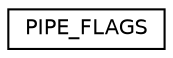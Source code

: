 digraph "Graphical Class Hierarchy"
{
  edge [fontname="Helvetica",fontsize="10",labelfontname="Helvetica",labelfontsize="10"];
  node [fontname="Helvetica",fontsize="10",shape=record];
  rankdir="LR";
  Node1 [label="PIPE_FLAGS",height=0.2,width=0.4,color="black", fillcolor="white", style="filled",URL="$union_p_i_p_e___f_l_a_g_s.html"];
}

